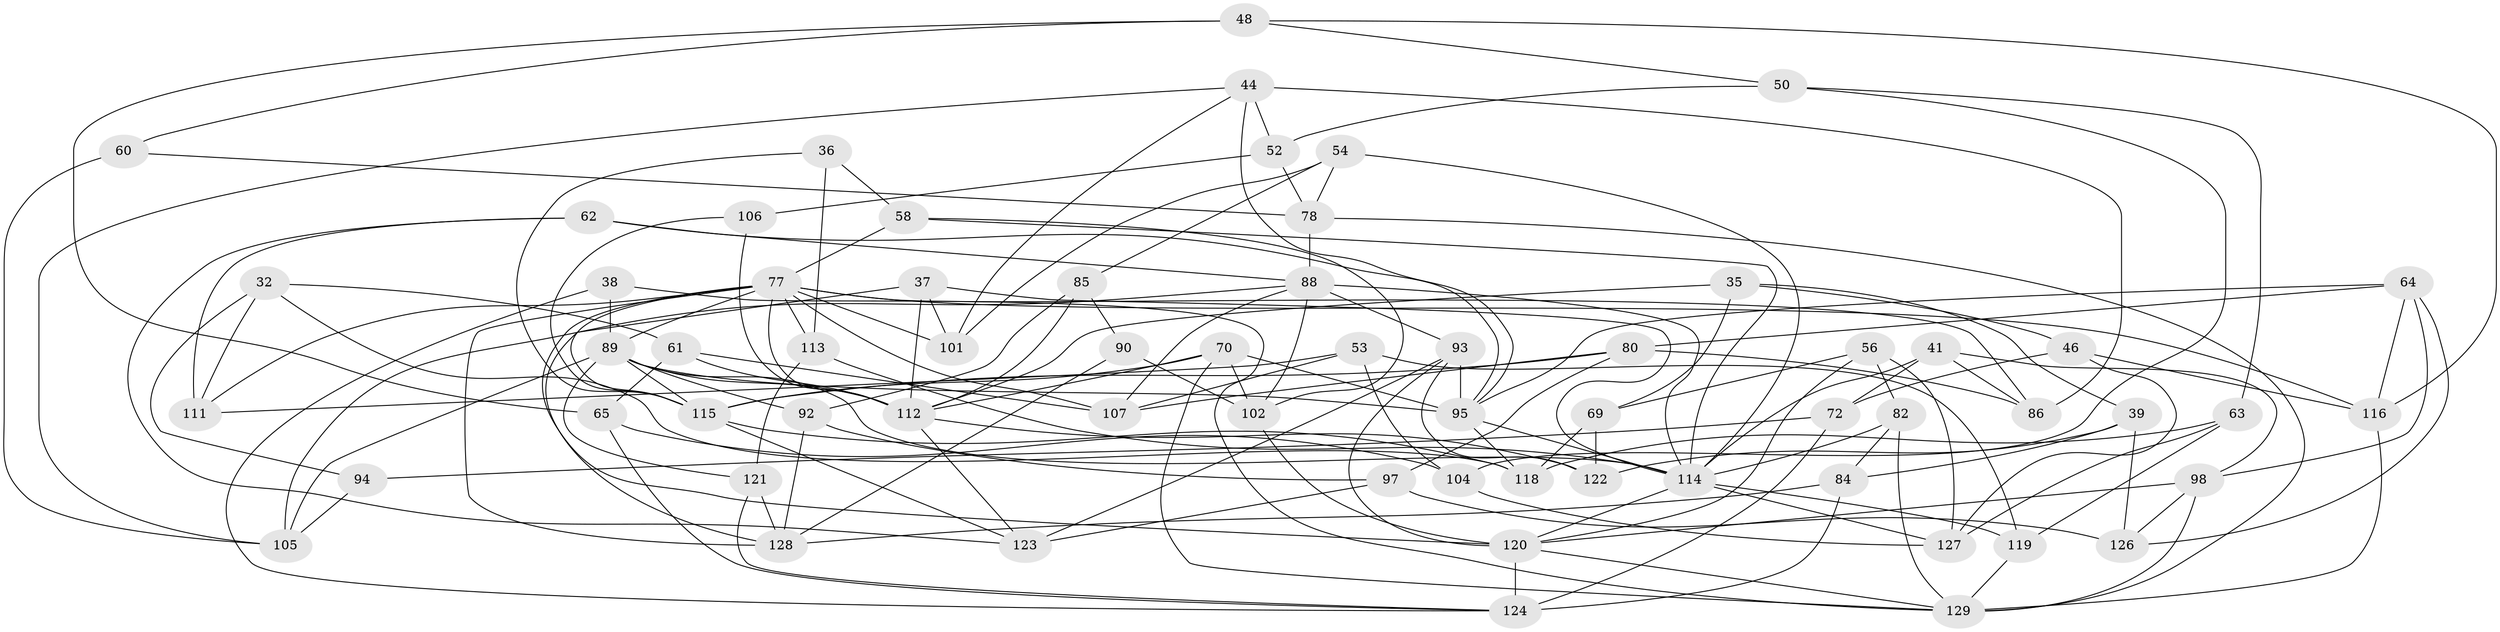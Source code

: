 // original degree distribution, {4: 1.0}
// Generated by graph-tools (version 1.1) at 2025/02/03/04/25 22:02:27]
// undirected, 64 vertices, 157 edges
graph export_dot {
graph [start="1"]
  node [color=gray90,style=filled];
  32;
  35;
  36;
  37;
  38;
  39;
  41;
  44 [super="+11"];
  46;
  48;
  50;
  52 [super="+27"];
  53;
  54;
  56;
  58;
  60;
  61;
  62;
  63;
  64 [super="+49"];
  65;
  69;
  70 [super="+67"];
  72;
  77 [super="+73+29+51"];
  78 [super="+15"];
  80 [super="+13"];
  82 [super="+76"];
  84;
  85;
  86;
  88 [super="+1+30"];
  89 [super="+9+57+68+42"];
  90;
  92 [super="+79"];
  93 [super="+59"];
  94;
  95 [super="+91"];
  97 [super="+7"];
  98 [super="+66"];
  101;
  102 [super="+24"];
  104;
  105 [super="+34"];
  106;
  107 [super="+99"];
  111;
  112 [super="+3+40+21+100+87"];
  113 [super="+18"];
  114 [super="+6+25+110"];
  115 [super="+26+83"];
  116 [super="+74"];
  118 [super="+55"];
  119;
  120 [super="+23+81+117"];
  121 [super="+47"];
  122;
  123 [super="+75"];
  124 [super="+43"];
  126 [super="+16"];
  127 [super="+33+71"];
  128 [super="+5+108"];
  129 [super="+14+103+125"];
  32 -- 111;
  32 -- 118;
  32 -- 61;
  32 -- 94;
  35 -- 112;
  35 -- 39;
  35 -- 69;
  35 -- 46;
  36 -- 113 [weight=2];
  36 -- 58;
  36 -- 115;
  37 -- 114;
  37 -- 101;
  37 -- 128;
  37 -- 112;
  38 -- 89 [weight=2];
  38 -- 124;
  38 -- 129;
  39 -- 84;
  39 -- 122;
  39 -- 126;
  41 -- 98;
  41 -- 86;
  41 -- 72;
  41 -- 114;
  44 -- 86;
  44 -- 52 [weight=2];
  44 -- 105;
  44 -- 101;
  44 -- 95;
  46 -- 127;
  46 -- 72;
  46 -- 116;
  48 -- 50;
  48 -- 60;
  48 -- 65;
  48 -- 116;
  50 -- 104;
  50 -- 63;
  50 -- 52;
  52 -- 106 [weight=2];
  52 -- 78;
  53 -- 104;
  53 -- 111;
  53 -- 119;
  53 -- 107;
  54 -- 101;
  54 -- 85;
  54 -- 78;
  54 -- 114;
  56 -- 82;
  56 -- 120;
  56 -- 69;
  56 -- 127;
  58 -- 102;
  58 -- 114;
  58 -- 77;
  60 -- 78 [weight=2];
  60 -- 105;
  61 -- 65;
  61 -- 112;
  61 -- 107;
  62 -- 111;
  62 -- 95;
  62 -- 88;
  62 -- 123;
  63 -- 119;
  63 -- 127;
  63 -- 118;
  64 -- 126 [weight=2];
  64 -- 95;
  64 -- 98;
  64 -- 80;
  64 -- 116;
  65 -- 104;
  65 -- 124;
  69 -- 122;
  69 -- 118;
  70 -- 115;
  70 -- 95;
  70 -- 112 [weight=2];
  70 -- 129;
  70 -- 102;
  72 -- 124;
  72 -- 94;
  77 -- 116 [weight=2];
  77 -- 112 [weight=2];
  77 -- 128 [weight=2];
  77 -- 113;
  77 -- 115;
  77 -- 120 [weight=2];
  77 -- 101;
  77 -- 107;
  77 -- 111;
  77 -- 86;
  77 -- 89;
  78 -- 88;
  78 -- 129;
  80 -- 97;
  80 -- 107 [weight=2];
  80 -- 86;
  80 -- 115;
  82 -- 129;
  82 -- 114 [weight=3];
  82 -- 84;
  84 -- 128;
  84 -- 124;
  85 -- 92;
  85 -- 90;
  85 -- 112;
  88 -- 107;
  88 -- 93 [weight=2];
  88 -- 105;
  88 -- 102;
  88 -- 114;
  89 -- 114 [weight=3];
  89 -- 121;
  89 -- 92 [weight=3];
  89 -- 95;
  89 -- 115;
  89 -- 112 [weight=3];
  89 -- 105;
  90 -- 102 [weight=2];
  90 -- 128;
  92 -- 128;
  92 -- 97;
  93 -- 123;
  93 -- 122;
  93 -- 95;
  93 -- 120;
  94 -- 105 [weight=2];
  95 -- 114 [weight=2];
  95 -- 118 [weight=2];
  97 -- 123 [weight=2];
  97 -- 126 [weight=2];
  98 -- 129 [weight=2];
  98 -- 126;
  98 -- 120;
  102 -- 120;
  104 -- 127;
  106 -- 115;
  106 -- 112;
  112 -- 123;
  112 -- 122;
  113 -- 121 [weight=2];
  113 -- 114;
  114 -- 119;
  114 -- 127 [weight=4];
  114 -- 120;
  115 -- 118;
  115 -- 123;
  116 -- 129;
  119 -- 129;
  120 -- 124 [weight=3];
  120 -- 129 [weight=2];
  121 -- 128 [weight=2];
  121 -- 124;
}
